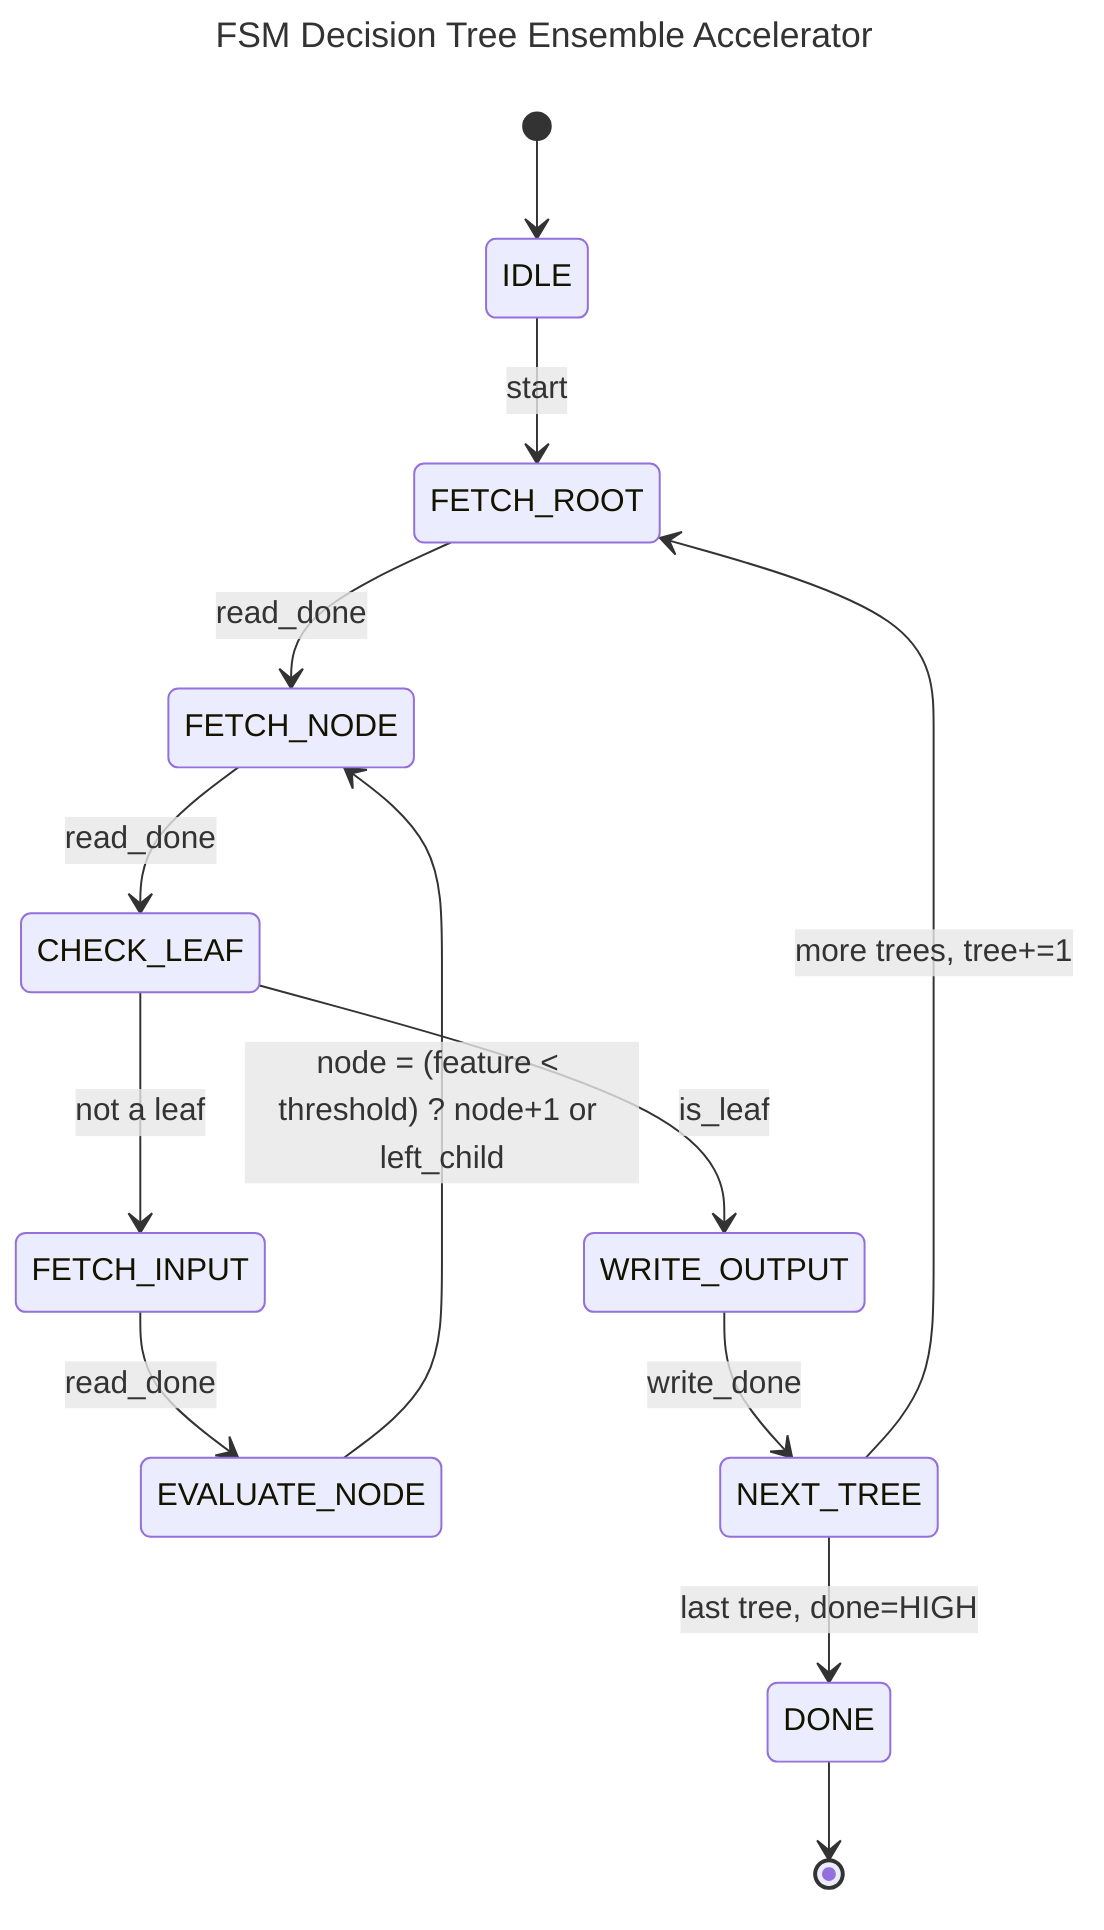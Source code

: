 ---
title: FSM Decision Tree Ensemble Accelerator
---
stateDiagram-v2
    [*] --> IDLE
    IDLE --> FETCH_ROOT : start
    FETCH_ROOT --> FETCH_NODE : read_done
    FETCH_NODE --> CHECK_LEAF : read_done
    CHECK_LEAF --> WRITE_OUTPUT : is_leaf
    CHECK_LEAF --> FETCH_INPUT : not a leaf
    FETCH_INPUT --> EVALUATE_NODE : read_done
    EVALUATE_NODE --> FETCH_NODE : node = (feature < threshold) ? node+1 or left_child
    WRITE_OUTPUT --> NEXT_TREE : write_done
    NEXT_TREE --> FETCH_ROOT : more trees, tree+=1
    NEXT_TREE --> DONE : last tree, done=HIGH
    DONE --> [*]